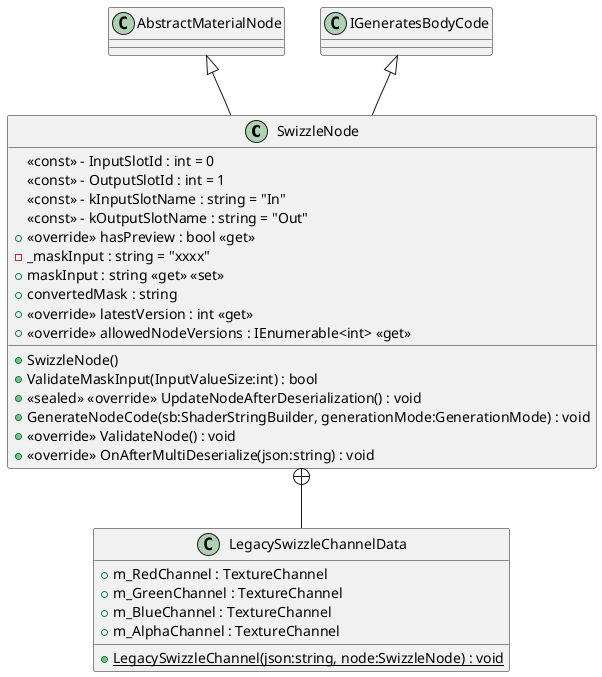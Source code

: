 @startuml
class SwizzleNode {
    + SwizzleNode()
    <<const>> - InputSlotId : int = 0
    <<const>> - OutputSlotId : int = 1
    <<const>> - kInputSlotName : string = "In"
    <<const>> - kOutputSlotName : string = "Out"
    + <<override>> hasPreview : bool <<get>>
    - _maskInput : string = "xxxx"
    + maskInput : string <<get>> <<set>>
    + convertedMask : string
    + ValidateMaskInput(InputValueSize:int) : bool
    + <<sealed>> <<override>> UpdateNodeAfterDeserialization() : void
    + GenerateNodeCode(sb:ShaderStringBuilder, generationMode:GenerationMode) : void
    + <<override>> ValidateNode() : void
    + <<override>> latestVersion : int <<get>>
    + <<override>> OnAfterMultiDeserialize(json:string) : void
    + <<override>> allowedNodeVersions : IEnumerable<int> <<get>>
}
class LegacySwizzleChannelData {
    + m_RedChannel : TextureChannel
    + m_GreenChannel : TextureChannel
    + m_BlueChannel : TextureChannel
    + m_AlphaChannel : TextureChannel
    + {static} LegacySwizzleChannel(json:string, node:SwizzleNode) : void
}
AbstractMaterialNode <|-- SwizzleNode
IGeneratesBodyCode <|-- SwizzleNode
SwizzleNode +-- LegacySwizzleChannelData
@enduml
